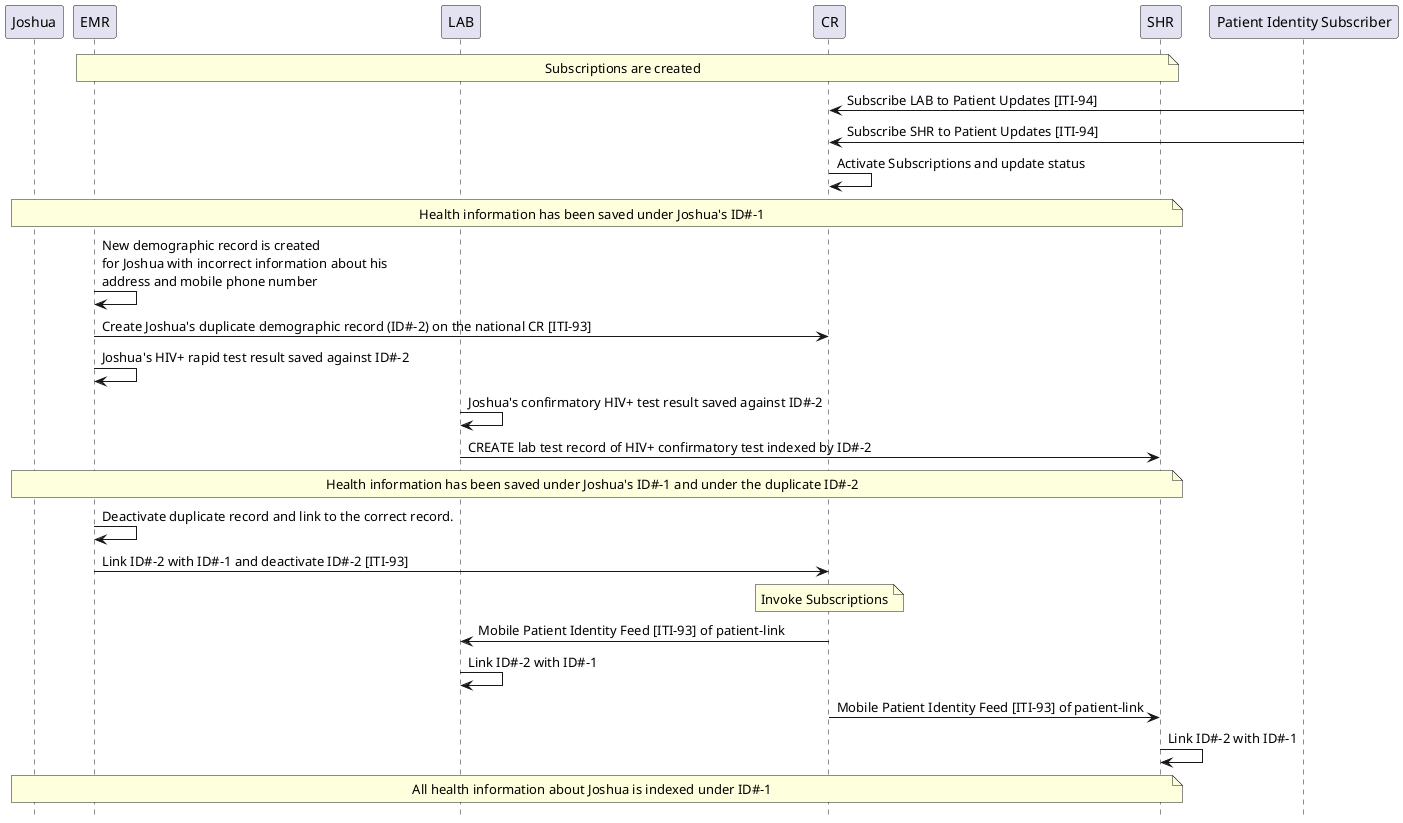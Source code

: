 @startuml
skinparam svgDimensionStyle false
hide footbox

participant Joshua
participant EMR
participant LAB
participant CR
participant SHR
participant "Patient Identity Subscriber" as Subscriber

Note over EMR,SHR: Subscriptions are created

Subscriber->CR: Subscribe LAB to Patient Updates [ITI-94]
Subscriber->CR: Subscribe SHR to Patient Updates [ITI-94]
CR->CR: Activate Subscriptions and update status

Note over Joshua,SHR: Health information has been saved under Joshua's ID#-1

EMR->EMR: New demographic record is created\nfor Joshua with incorrect information about his\naddress and mobile phone number
EMR->CR: Create Joshua's duplicate demographic record (ID#-2) on the national CR [ITI-93]
EMR->EMR: Joshua's HIV+ rapid test result saved against ID#-2
LAB->LAB: Joshua's confirmatory HIV+ test result saved against ID#-2

LAB->SHR: CREATE lab test record of HIV+ confirmatory test indexed by ID#-2

Note over Joshua,SHR: Health information has been saved under Joshua's ID#-1 and under the duplicate ID#-2

EMR->EMR: Deactivate duplicate record and link to the correct record.
EMR->CR: Link ID#-2 with ID#-1 and deactivate ID#-2 [ITI-93]

Note over CR: Invoke Subscriptions

CR->LAB: Mobile Patient Identity Feed [ITI-93] of patient-link
LAB->LAB: Link ID#-2 with ID#-1
CR->SHR: Mobile Patient Identity Feed [ITI-93] of patient-link
SHR->SHR: Link ID#-2 with ID#-1

Note over Joshua,SHR: All health information about Joshua is indexed under ID#-1

@enduml
